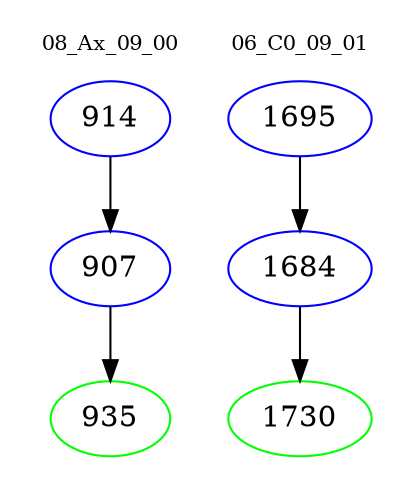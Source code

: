 digraph{
subgraph cluster_0 {
color = white
label = "08_Ax_09_00";
fontsize=10;
T0_914 [label="914", color="blue"]
T0_914 -> T0_907 [color="black"]
T0_907 [label="907", color="blue"]
T0_907 -> T0_935 [color="black"]
T0_935 [label="935", color="green"]
}
subgraph cluster_1 {
color = white
label = "06_C0_09_01";
fontsize=10;
T1_1695 [label="1695", color="blue"]
T1_1695 -> T1_1684 [color="black"]
T1_1684 [label="1684", color="blue"]
T1_1684 -> T1_1730 [color="black"]
T1_1730 [label="1730", color="green"]
}
}
